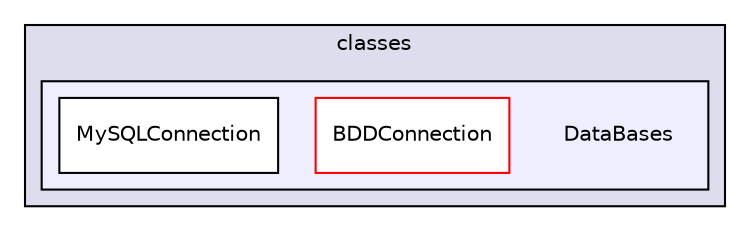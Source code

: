 digraph G {
  compound=true
  node [ fontsize=10, fontname="Helvetica"];
  edge [ labelfontsize=9, labelfontname="Helvetica"];
  subgraph clusterdir_e91ae33d84bf7b9c8b7506bae7bb7a90 {
    graph [ bgcolor="#ddddee", pencolor="black", label="classes" fontname="Helvetica", fontsize=10, URL="dir_e91ae33d84bf7b9c8b7506bae7bb7a90.html"]
  subgraph clusterdir_db2e8d01823769e14136967d46751eae {
    graph [ bgcolor="#eeeeff", pencolor="black", label="" URL="dir_db2e8d01823769e14136967d46751eae.html"];
    dir_db2e8d01823769e14136967d46751eae [shape=plaintext label="DataBases"];
    dir_5c0f70233e8f3c453351b91336041c13 [shape=box label="BDDConnection" color="red" fillcolor="white" style="filled" URL="dir_5c0f70233e8f3c453351b91336041c13.html"];
    dir_b42b3666bc48045d79c66308ce8cfd7c [shape=box label="MySQLConnection" color="black" fillcolor="white" style="filled" URL="dir_b42b3666bc48045d79c66308ce8cfd7c.html"];
  }
  }
}

